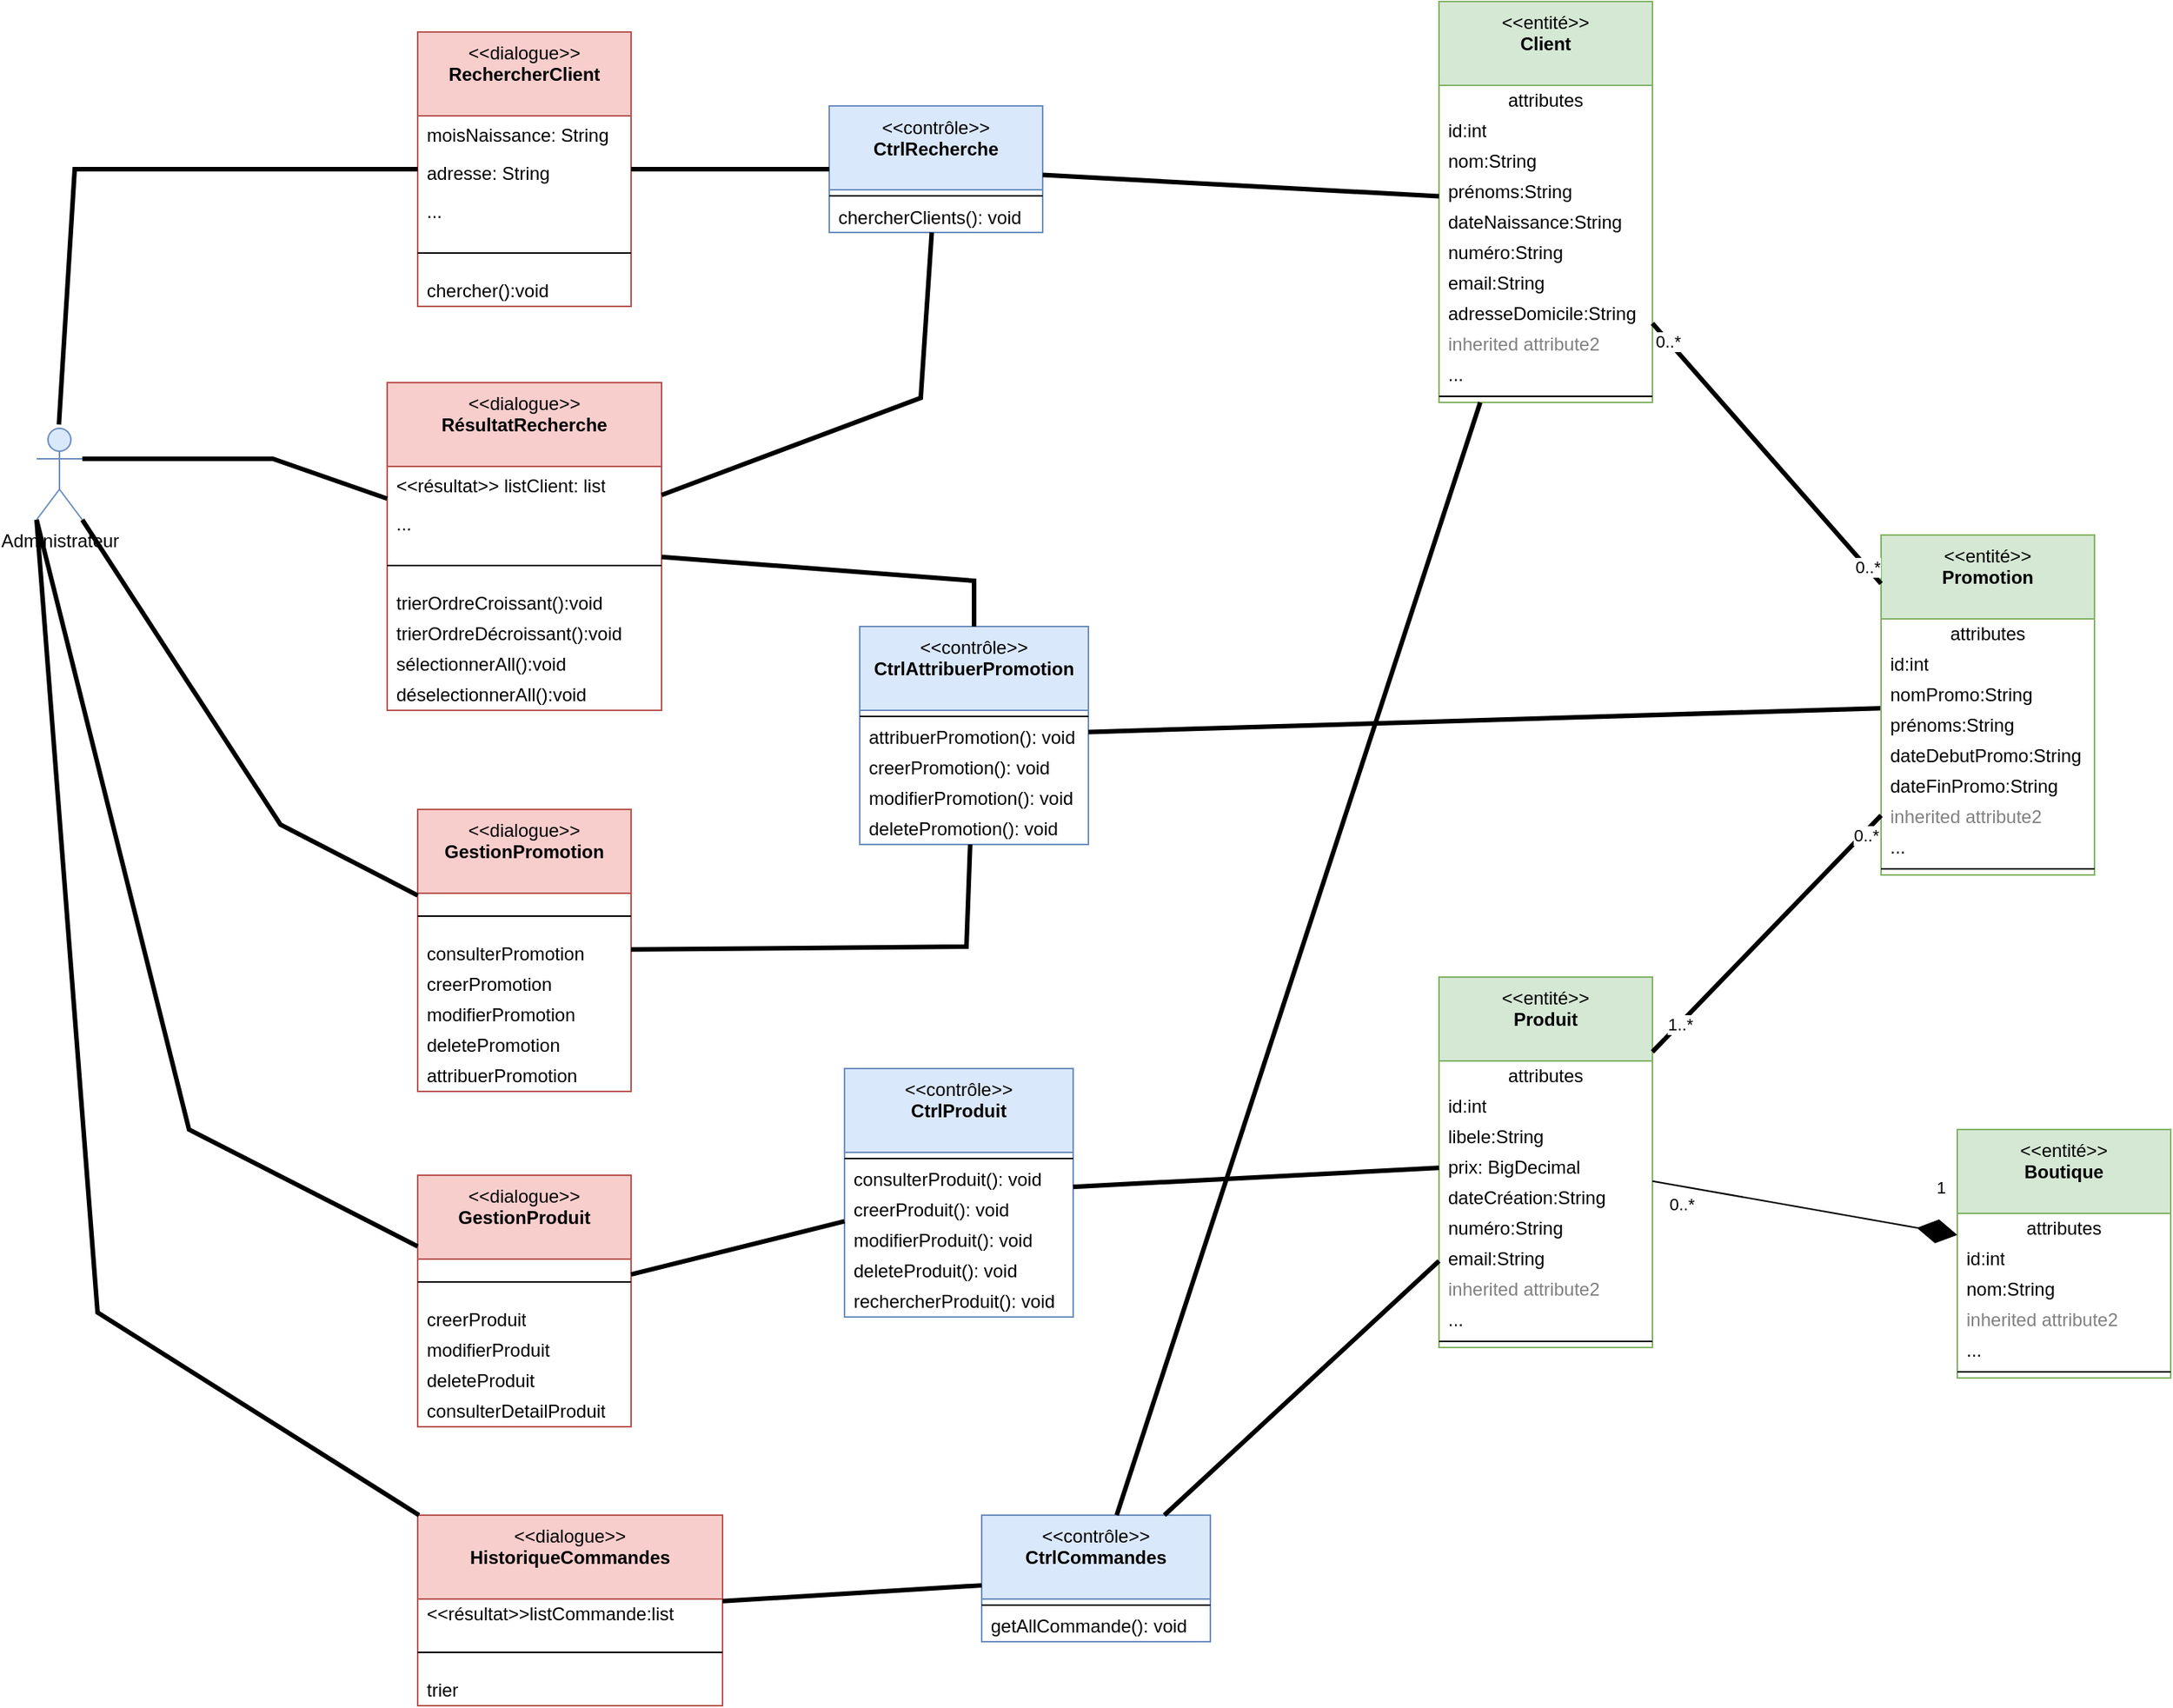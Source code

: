 <mxfile version="21.6.6" type="github">
  <diagram name="Page-1" id="ahY943-MPQnTFEPD0U1o">
    <mxGraphModel dx="1837" dy="1291" grid="1" gridSize="10" guides="1" tooltips="1" connect="1" arrows="1" fold="1" page="1" pageScale="1" pageWidth="827" pageHeight="1169" math="0" shadow="0">
      <root>
        <mxCell id="0" />
        <mxCell id="1" parent="0" />
        <mxCell id="AcG3rtJJ_x_8f-vEFw6x-4" value="Administrateur" style="shape=umlActor;verticalLabelPosition=bottom;verticalAlign=top;html=1;fillColor=#dae8fc;strokeColor=#6c8ebf;" parent="1" vertex="1">
          <mxGeometry x="30" y="360" width="30" height="60" as="geometry" />
        </mxCell>
        <mxCell id="AcG3rtJJ_x_8f-vEFw6x-19" value="&amp;lt;&amp;lt;dialogue&amp;gt;&amp;gt;&lt;br&gt;&lt;b&gt;RechercherClient&lt;/b&gt;" style="swimlane;fontStyle=0;align=center;verticalAlign=top;childLayout=stackLayout;horizontal=1;startSize=55;horizontalStack=0;resizeParent=1;resizeParentMax=0;resizeLast=0;collapsible=0;marginBottom=0;html=1;whiteSpace=wrap;fillColor=#f8cecc;strokeColor=#b85450;" parent="1" vertex="1">
          <mxGeometry x="280" y="100" width="140" height="180" as="geometry" />
        </mxCell>
        <mxCell id="AcG3rtJJ_x_8f-vEFw6x-21" value="moisNaissance: String" style="text;html=1;strokeColor=none;fillColor=none;align=left;verticalAlign=middle;spacingLeft=4;spacingRight=4;overflow=hidden;rotatable=0;points=[[0,0.5],[1,0.5]];portConstraint=eastwest;whiteSpace=wrap;" parent="AcG3rtJJ_x_8f-vEFw6x-19" vertex="1">
          <mxGeometry y="55" width="140" height="25" as="geometry" />
        </mxCell>
        <mxCell id="AcG3rtJJ_x_8f-vEFw6x-30" value="adresse: String" style="text;html=1;strokeColor=none;fillColor=none;align=left;verticalAlign=middle;spacingLeft=4;spacingRight=4;overflow=hidden;rotatable=0;points=[[0,0.5],[1,0.5]];portConstraint=eastwest;whiteSpace=wrap;" parent="AcG3rtJJ_x_8f-vEFw6x-19" vertex="1">
          <mxGeometry y="80" width="140" height="25" as="geometry" />
        </mxCell>
        <mxCell id="AcG3rtJJ_x_8f-vEFw6x-31" value="..." style="text;html=1;strokeColor=none;fillColor=none;align=left;verticalAlign=middle;spacingLeft=4;spacingRight=4;overflow=hidden;rotatable=0;points=[[0,0.5],[1,0.5]];portConstraint=eastwest;whiteSpace=wrap;" parent="AcG3rtJJ_x_8f-vEFw6x-19" vertex="1">
          <mxGeometry y="105" width="140" height="25" as="geometry" />
        </mxCell>
        <mxCell id="AcG3rtJJ_x_8f-vEFw6x-24" value="" style="line;strokeWidth=1;fillColor=none;align=left;verticalAlign=middle;spacingTop=-1;spacingLeft=3;spacingRight=3;rotatable=0;labelPosition=right;points=[];portConstraint=eastwest;" parent="AcG3rtJJ_x_8f-vEFw6x-19" vertex="1">
          <mxGeometry y="130" width="140" height="30" as="geometry" />
        </mxCell>
        <mxCell id="AcG3rtJJ_x_8f-vEFw6x-26" value="chercher():void" style="text;html=1;strokeColor=none;fillColor=none;align=left;verticalAlign=middle;spacingLeft=4;spacingRight=4;overflow=hidden;rotatable=0;points=[[0,0.5],[1,0.5]];portConstraint=eastwest;whiteSpace=wrap;" parent="AcG3rtJJ_x_8f-vEFw6x-19" vertex="1">
          <mxGeometry y="160" width="140" height="20" as="geometry" />
        </mxCell>
        <mxCell id="AcG3rtJJ_x_8f-vEFw6x-33" value="&amp;lt;&amp;lt;dialogue&amp;gt;&amp;gt;&lt;br&gt;&lt;b&gt;RésultatRecherche&lt;/b&gt;" style="swimlane;fontStyle=0;align=center;verticalAlign=top;childLayout=stackLayout;horizontal=1;startSize=55;horizontalStack=0;resizeParent=1;resizeParentMax=0;resizeLast=0;collapsible=0;marginBottom=0;html=1;whiteSpace=wrap;fillColor=#f8cecc;strokeColor=#b85450;" parent="1" vertex="1">
          <mxGeometry x="260" y="330" width="180" height="215" as="geometry" />
        </mxCell>
        <mxCell id="AcG3rtJJ_x_8f-vEFw6x-34" value="&amp;lt;&amp;lt;résultat&amp;gt;&amp;gt; listClient: list" style="text;html=1;strokeColor=none;fillColor=none;align=left;verticalAlign=middle;spacingLeft=4;spacingRight=4;overflow=hidden;rotatable=0;points=[[0,0.5],[1,0.5]];portConstraint=eastwest;whiteSpace=wrap;" parent="AcG3rtJJ_x_8f-vEFw6x-33" vertex="1">
          <mxGeometry y="55" width="180" height="25" as="geometry" />
        </mxCell>
        <mxCell id="AcG3rtJJ_x_8f-vEFw6x-36" value="..." style="text;html=1;strokeColor=none;fillColor=none;align=left;verticalAlign=middle;spacingLeft=4;spacingRight=4;overflow=hidden;rotatable=0;points=[[0,0.5],[1,0.5]];portConstraint=eastwest;whiteSpace=wrap;" parent="AcG3rtJJ_x_8f-vEFw6x-33" vertex="1">
          <mxGeometry y="80" width="180" height="25" as="geometry" />
        </mxCell>
        <mxCell id="AcG3rtJJ_x_8f-vEFw6x-37" value="" style="line;strokeWidth=1;fillColor=none;align=left;verticalAlign=middle;spacingTop=-1;spacingLeft=3;spacingRight=3;rotatable=0;labelPosition=right;points=[];portConstraint=eastwest;" parent="AcG3rtJJ_x_8f-vEFw6x-33" vertex="1">
          <mxGeometry y="105" width="180" height="30" as="geometry" />
        </mxCell>
        <mxCell id="AcG3rtJJ_x_8f-vEFw6x-38" value="trierOrdreCroissant():void" style="text;html=1;strokeColor=none;fillColor=none;align=left;verticalAlign=middle;spacingLeft=4;spacingRight=4;overflow=hidden;rotatable=0;points=[[0,0.5],[1,0.5]];portConstraint=eastwest;whiteSpace=wrap;" parent="AcG3rtJJ_x_8f-vEFw6x-33" vertex="1">
          <mxGeometry y="135" width="180" height="20" as="geometry" />
        </mxCell>
        <mxCell id="AcG3rtJJ_x_8f-vEFw6x-40" value="trierOrdreDécroissant():void" style="text;html=1;strokeColor=none;fillColor=none;align=left;verticalAlign=middle;spacingLeft=4;spacingRight=4;overflow=hidden;rotatable=0;points=[[0,0.5],[1,0.5]];portConstraint=eastwest;whiteSpace=wrap;" parent="AcG3rtJJ_x_8f-vEFw6x-33" vertex="1">
          <mxGeometry y="155" width="180" height="20" as="geometry" />
        </mxCell>
        <mxCell id="AcG3rtJJ_x_8f-vEFw6x-41" value="sélectionnerAll():void" style="text;html=1;strokeColor=none;fillColor=none;align=left;verticalAlign=middle;spacingLeft=4;spacingRight=4;overflow=hidden;rotatable=0;points=[[0,0.5],[1,0.5]];portConstraint=eastwest;whiteSpace=wrap;" parent="AcG3rtJJ_x_8f-vEFw6x-33" vertex="1">
          <mxGeometry y="175" width="180" height="20" as="geometry" />
        </mxCell>
        <mxCell id="AcG3rtJJ_x_8f-vEFw6x-42" value="déselectionnerAll():void" style="text;html=1;strokeColor=none;fillColor=none;align=left;verticalAlign=middle;spacingLeft=4;spacingRight=4;overflow=hidden;rotatable=0;points=[[0,0.5],[1,0.5]];portConstraint=eastwest;whiteSpace=wrap;" parent="AcG3rtJJ_x_8f-vEFw6x-33" vertex="1">
          <mxGeometry y="195" width="180" height="20" as="geometry" />
        </mxCell>
        <mxCell id="AcG3rtJJ_x_8f-vEFw6x-43" value="&amp;lt;&amp;lt;contrôle&amp;gt;&amp;gt;&lt;br&gt;&lt;b&gt;CtrlRecherche&lt;/b&gt;" style="swimlane;fontStyle=0;align=center;verticalAlign=top;childLayout=stackLayout;horizontal=1;startSize=55;horizontalStack=0;resizeParent=1;resizeParentMax=0;resizeLast=0;collapsible=0;marginBottom=0;html=1;whiteSpace=wrap;fillColor=#dae8fc;strokeColor=#6c8ebf;" parent="1" vertex="1">
          <mxGeometry x="550" y="148.5" width="140" height="83" as="geometry" />
        </mxCell>
        <mxCell id="AcG3rtJJ_x_8f-vEFw6x-48" value="" style="line;strokeWidth=1;fillColor=none;align=left;verticalAlign=middle;spacingTop=-1;spacingLeft=3;spacingRight=3;rotatable=0;labelPosition=right;points=[];portConstraint=eastwest;" parent="AcG3rtJJ_x_8f-vEFw6x-43" vertex="1">
          <mxGeometry y="55" width="140" height="8" as="geometry" />
        </mxCell>
        <mxCell id="AcG3rtJJ_x_8f-vEFw6x-50" value="chercherClients(): void" style="text;html=1;strokeColor=none;fillColor=none;align=left;verticalAlign=middle;spacingLeft=4;spacingRight=4;overflow=hidden;rotatable=0;points=[[0,0.5],[1,0.5]];portConstraint=eastwest;whiteSpace=wrap;" parent="AcG3rtJJ_x_8f-vEFw6x-43" vertex="1">
          <mxGeometry y="63" width="140" height="20" as="geometry" />
        </mxCell>
        <mxCell id="AcG3rtJJ_x_8f-vEFw6x-53" value="" style="endArrow=none;startArrow=none;endFill=0;startFill=0;endSize=8;html=1;verticalAlign=bottom;labelBackgroundColor=none;strokeWidth=3;rounded=0;exitX=1;exitY=0.333;exitDx=0;exitDy=0;exitPerimeter=0;" parent="1" source="AcG3rtJJ_x_8f-vEFw6x-4" target="AcG3rtJJ_x_8f-vEFw6x-33" edge="1">
          <mxGeometry width="160" relative="1" as="geometry">
            <mxPoint x="70" y="390" as="sourcePoint" />
            <mxPoint x="275" y="398.75" as="targetPoint" />
            <Array as="points">
              <mxPoint x="185" y="380" />
            </Array>
          </mxGeometry>
        </mxCell>
        <mxCell id="AcG3rtJJ_x_8f-vEFw6x-54" value="" style="endArrow=none;startArrow=none;endFill=0;startFill=0;endSize=8;html=1;verticalAlign=bottom;labelBackgroundColor=none;strokeWidth=3;rounded=0;exitX=0.488;exitY=-0.042;exitDx=0;exitDy=0;exitPerimeter=0;" parent="1" source="AcG3rtJJ_x_8f-vEFw6x-4" target="AcG3rtJJ_x_8f-vEFw6x-19" edge="1">
          <mxGeometry width="160" relative="1" as="geometry">
            <mxPoint x="100" y="340" as="sourcePoint" />
            <mxPoint x="260" y="340" as="targetPoint" />
            <Array as="points">
              <mxPoint x="55" y="190" />
            </Array>
          </mxGeometry>
        </mxCell>
        <mxCell id="AcG3rtJJ_x_8f-vEFw6x-55" value="" style="endArrow=none;startArrow=none;endFill=0;startFill=0;endSize=8;html=1;verticalAlign=bottom;labelBackgroundColor=none;strokeWidth=3;rounded=0;" parent="1" source="AcG3rtJJ_x_8f-vEFw6x-19" target="AcG3rtJJ_x_8f-vEFw6x-43" edge="1">
          <mxGeometry width="160" relative="1" as="geometry">
            <mxPoint x="450" y="330" as="sourcePoint" />
            <mxPoint x="610" y="330" as="targetPoint" />
          </mxGeometry>
        </mxCell>
        <mxCell id="AcG3rtJJ_x_8f-vEFw6x-57" value="&amp;lt;&amp;lt;entité&amp;gt;&amp;gt;&lt;br&gt;&lt;b&gt;Client&lt;/b&gt;" style="swimlane;fontStyle=0;align=center;verticalAlign=top;childLayout=stackLayout;horizontal=1;startSize=55;horizontalStack=0;resizeParent=1;resizeParentMax=0;resizeLast=0;collapsible=0;marginBottom=0;html=1;whiteSpace=wrap;fillColor=#d5e8d4;strokeColor=#82b366;" parent="1" vertex="1">
          <mxGeometry x="950" y="80" width="140" height="263" as="geometry" />
        </mxCell>
        <mxCell id="AcG3rtJJ_x_8f-vEFw6x-58" value="attributes" style="text;html=1;strokeColor=none;fillColor=none;align=center;verticalAlign=middle;spacingLeft=4;spacingRight=4;overflow=hidden;rotatable=0;points=[[0,0.5],[1,0.5]];portConstraint=eastwest;whiteSpace=wrap;" parent="AcG3rtJJ_x_8f-vEFw6x-57" vertex="1">
          <mxGeometry y="55" width="140" height="20" as="geometry" />
        </mxCell>
        <mxCell id="AcG3rtJJ_x_8f-vEFw6x-59" value="id:int" style="text;html=1;strokeColor=none;fillColor=none;align=left;verticalAlign=middle;spacingLeft=4;spacingRight=4;overflow=hidden;rotatable=0;points=[[0,0.5],[1,0.5]];portConstraint=eastwest;whiteSpace=wrap;" parent="AcG3rtJJ_x_8f-vEFw6x-57" vertex="1">
          <mxGeometry y="75" width="140" height="20" as="geometry" />
        </mxCell>
        <mxCell id="AcG3rtJJ_x_8f-vEFw6x-67" value="nom:String" style="text;html=1;strokeColor=none;fillColor=none;align=left;verticalAlign=middle;spacingLeft=4;spacingRight=4;overflow=hidden;rotatable=0;points=[[0,0.5],[1,0.5]];portConstraint=eastwest;whiteSpace=wrap;" parent="AcG3rtJJ_x_8f-vEFw6x-57" vertex="1">
          <mxGeometry y="95" width="140" height="20" as="geometry" />
        </mxCell>
        <mxCell id="AcG3rtJJ_x_8f-vEFw6x-65" value="prénoms:String" style="text;html=1;strokeColor=none;fillColor=none;align=left;verticalAlign=middle;spacingLeft=4;spacingRight=4;overflow=hidden;rotatable=0;points=[[0,0.5],[1,0.5]];portConstraint=eastwest;whiteSpace=wrap;" parent="AcG3rtJJ_x_8f-vEFw6x-57" vertex="1">
          <mxGeometry y="115" width="140" height="20" as="geometry" />
        </mxCell>
        <mxCell id="AcG3rtJJ_x_8f-vEFw6x-66" value="dateNaissance:String" style="text;html=1;strokeColor=none;fillColor=none;align=left;verticalAlign=middle;spacingLeft=4;spacingRight=4;overflow=hidden;rotatable=0;points=[[0,0.5],[1,0.5]];portConstraint=eastwest;whiteSpace=wrap;" parent="AcG3rtJJ_x_8f-vEFw6x-57" vertex="1">
          <mxGeometry y="135" width="140" height="20" as="geometry" />
        </mxCell>
        <mxCell id="AcG3rtJJ_x_8f-vEFw6x-68" value="numéro:String" style="text;html=1;strokeColor=none;fillColor=none;align=left;verticalAlign=middle;spacingLeft=4;spacingRight=4;overflow=hidden;rotatable=0;points=[[0,0.5],[1,0.5]];portConstraint=eastwest;whiteSpace=wrap;" parent="AcG3rtJJ_x_8f-vEFw6x-57" vertex="1">
          <mxGeometry y="155" width="140" height="20" as="geometry" />
        </mxCell>
        <mxCell id="AcG3rtJJ_x_8f-vEFw6x-69" value="email:String" style="text;html=1;strokeColor=none;fillColor=none;align=left;verticalAlign=middle;spacingLeft=4;spacingRight=4;overflow=hidden;rotatable=0;points=[[0,0.5],[1,0.5]];portConstraint=eastwest;whiteSpace=wrap;" parent="AcG3rtJJ_x_8f-vEFw6x-57" vertex="1">
          <mxGeometry y="175" width="140" height="20" as="geometry" />
        </mxCell>
        <mxCell id="AcG3rtJJ_x_8f-vEFw6x-151" value="adresseDomicile:String" style="text;html=1;strokeColor=none;fillColor=none;align=left;verticalAlign=middle;spacingLeft=4;spacingRight=4;overflow=hidden;rotatable=0;points=[[0,0.5],[1,0.5]];portConstraint=eastwest;whiteSpace=wrap;" parent="AcG3rtJJ_x_8f-vEFw6x-57" vertex="1">
          <mxGeometry y="195" width="140" height="20" as="geometry" />
        </mxCell>
        <mxCell id="AcG3rtJJ_x_8f-vEFw6x-60" value="inherited attribute2" style="text;html=1;strokeColor=none;fillColor=none;align=left;verticalAlign=middle;spacingLeft=4;spacingRight=4;overflow=hidden;rotatable=0;points=[[0,0.5],[1,0.5]];portConstraint=eastwest;fontColor=#808080;whiteSpace=wrap;" parent="AcG3rtJJ_x_8f-vEFw6x-57" vertex="1">
          <mxGeometry y="215" width="140" height="20" as="geometry" />
        </mxCell>
        <mxCell id="AcG3rtJJ_x_8f-vEFw6x-61" value="..." style="text;html=1;strokeColor=none;fillColor=none;align=left;verticalAlign=middle;spacingLeft=4;spacingRight=4;overflow=hidden;rotatable=0;points=[[0,0.5],[1,0.5]];portConstraint=eastwest;whiteSpace=wrap;" parent="AcG3rtJJ_x_8f-vEFw6x-57" vertex="1">
          <mxGeometry y="235" width="140" height="20" as="geometry" />
        </mxCell>
        <mxCell id="AcG3rtJJ_x_8f-vEFw6x-62" value="" style="line;strokeWidth=1;fillColor=none;align=left;verticalAlign=middle;spacingTop=-1;spacingLeft=3;spacingRight=3;rotatable=0;labelPosition=right;points=[];portConstraint=eastwest;" parent="AcG3rtJJ_x_8f-vEFw6x-57" vertex="1">
          <mxGeometry y="255" width="140" height="8" as="geometry" />
        </mxCell>
        <mxCell id="AcG3rtJJ_x_8f-vEFw6x-70" value="" style="endArrow=none;startArrow=none;endFill=0;startFill=0;endSize=8;html=1;verticalAlign=bottom;labelBackgroundColor=none;strokeWidth=3;rounded=0;" parent="1" source="AcG3rtJJ_x_8f-vEFw6x-43" target="AcG3rtJJ_x_8f-vEFw6x-57" edge="1">
          <mxGeometry width="160" relative="1" as="geometry">
            <mxPoint x="540" y="290" as="sourcePoint" />
            <mxPoint x="700" y="290" as="targetPoint" />
          </mxGeometry>
        </mxCell>
        <mxCell id="AcG3rtJJ_x_8f-vEFw6x-84" value="" style="endArrow=none;startArrow=none;endFill=0;startFill=0;endSize=8;html=1;verticalAlign=bottom;labelBackgroundColor=none;strokeWidth=3;rounded=0;" parent="1" source="AcG3rtJJ_x_8f-vEFw6x-33" target="AcG3rtJJ_x_8f-vEFw6x-43" edge="1">
          <mxGeometry width="160" relative="1" as="geometry">
            <mxPoint x="540" y="290" as="sourcePoint" />
            <mxPoint x="700" y="290" as="targetPoint" />
            <Array as="points">
              <mxPoint x="610" y="340" />
            </Array>
          </mxGeometry>
        </mxCell>
        <mxCell id="AcG3rtJJ_x_8f-vEFw6x-85" value="&amp;lt;&amp;lt;contrôle&amp;gt;&amp;gt;&lt;br&gt;&lt;b&gt;CtrlAttribuerPromotion&lt;/b&gt;" style="swimlane;fontStyle=0;align=center;verticalAlign=top;childLayout=stackLayout;horizontal=1;startSize=55;horizontalStack=0;resizeParent=1;resizeParentMax=0;resizeLast=0;collapsible=0;marginBottom=0;html=1;whiteSpace=wrap;fillColor=#dae8fc;strokeColor=#6c8ebf;" parent="1" vertex="1">
          <mxGeometry x="570" y="490" width="150" height="143" as="geometry" />
        </mxCell>
        <mxCell id="AcG3rtJJ_x_8f-vEFw6x-86" value="" style="line;strokeWidth=1;fillColor=none;align=left;verticalAlign=middle;spacingTop=-1;spacingLeft=3;spacingRight=3;rotatable=0;labelPosition=right;points=[];portConstraint=eastwest;" parent="AcG3rtJJ_x_8f-vEFw6x-85" vertex="1">
          <mxGeometry y="55" width="150" height="8" as="geometry" />
        </mxCell>
        <mxCell id="AcG3rtJJ_x_8f-vEFw6x-87" value="attribuerPromotion(): void" style="text;html=1;strokeColor=none;fillColor=none;align=left;verticalAlign=middle;spacingLeft=4;spacingRight=4;overflow=hidden;rotatable=0;points=[[0,0.5],[1,0.5]];portConstraint=eastwest;whiteSpace=wrap;" parent="AcG3rtJJ_x_8f-vEFw6x-85" vertex="1">
          <mxGeometry y="63" width="150" height="20" as="geometry" />
        </mxCell>
        <mxCell id="AcG3rtJJ_x_8f-vEFw6x-97" value="creerPromotion(): void" style="text;html=1;strokeColor=none;fillColor=none;align=left;verticalAlign=middle;spacingLeft=4;spacingRight=4;overflow=hidden;rotatable=0;points=[[0,0.5],[1,0.5]];portConstraint=eastwest;whiteSpace=wrap;" parent="AcG3rtJJ_x_8f-vEFw6x-85" vertex="1">
          <mxGeometry y="83" width="150" height="20" as="geometry" />
        </mxCell>
        <mxCell id="AcG3rtJJ_x_8f-vEFw6x-98" value="modifierPromotion(): void" style="text;html=1;strokeColor=none;fillColor=none;align=left;verticalAlign=middle;spacingLeft=4;spacingRight=4;overflow=hidden;rotatable=0;points=[[0,0.5],[1,0.5]];portConstraint=eastwest;whiteSpace=wrap;" parent="AcG3rtJJ_x_8f-vEFw6x-85" vertex="1">
          <mxGeometry y="103" width="150" height="20" as="geometry" />
        </mxCell>
        <mxCell id="AcG3rtJJ_x_8f-vEFw6x-99" value="deletePromotion(): void" style="text;html=1;strokeColor=none;fillColor=none;align=left;verticalAlign=middle;spacingLeft=4;spacingRight=4;overflow=hidden;rotatable=0;points=[[0,0.5],[1,0.5]];portConstraint=eastwest;whiteSpace=wrap;" parent="AcG3rtJJ_x_8f-vEFw6x-85" vertex="1">
          <mxGeometry y="123" width="150" height="20" as="geometry" />
        </mxCell>
        <mxCell id="AcG3rtJJ_x_8f-vEFw6x-88" value="" style="endArrow=none;startArrow=none;endFill=0;startFill=0;endSize=8;html=1;verticalAlign=bottom;labelBackgroundColor=none;strokeWidth=3;rounded=0;" parent="1" source="AcG3rtJJ_x_8f-vEFw6x-33" target="AcG3rtJJ_x_8f-vEFw6x-85" edge="1">
          <mxGeometry width="160" relative="1" as="geometry">
            <mxPoint x="570" y="390" as="sourcePoint" />
            <mxPoint x="730" y="390" as="targetPoint" />
            <Array as="points">
              <mxPoint x="645" y="460" />
            </Array>
          </mxGeometry>
        </mxCell>
        <mxCell id="AcG3rtJJ_x_8f-vEFw6x-89" value="&amp;lt;&amp;lt;dialogue&amp;gt;&amp;gt;&lt;br&gt;&lt;b&gt;GestionPromotion&lt;/b&gt;" style="swimlane;fontStyle=0;align=center;verticalAlign=top;childLayout=stackLayout;horizontal=1;startSize=55;horizontalStack=0;resizeParent=1;resizeParentMax=0;resizeLast=0;collapsible=0;marginBottom=0;html=1;whiteSpace=wrap;fillColor=#f8cecc;strokeColor=#b85450;" parent="1" vertex="1">
          <mxGeometry x="280" y="610" width="140" height="185" as="geometry" />
        </mxCell>
        <mxCell id="AcG3rtJJ_x_8f-vEFw6x-93" value="" style="line;strokeWidth=1;fillColor=none;align=left;verticalAlign=middle;spacingTop=-1;spacingLeft=3;spacingRight=3;rotatable=0;labelPosition=right;points=[];portConstraint=eastwest;" parent="AcG3rtJJ_x_8f-vEFw6x-89" vertex="1">
          <mxGeometry y="55" width="140" height="30" as="geometry" />
        </mxCell>
        <mxCell id="AcG3rtJJ_x_8f-vEFw6x-168" value="consulterPromotion" style="text;html=1;strokeColor=none;fillColor=none;align=left;verticalAlign=middle;spacingLeft=4;spacingRight=4;overflow=hidden;rotatable=0;points=[[0,0.5],[1,0.5]];portConstraint=eastwest;whiteSpace=wrap;" parent="AcG3rtJJ_x_8f-vEFw6x-89" vertex="1">
          <mxGeometry y="85" width="140" height="20" as="geometry" />
        </mxCell>
        <mxCell id="AcG3rtJJ_x_8f-vEFw6x-130" value="creerPromotion" style="text;html=1;strokeColor=none;fillColor=none;align=left;verticalAlign=middle;spacingLeft=4;spacingRight=4;overflow=hidden;rotatable=0;points=[[0,0.5],[1,0.5]];portConstraint=eastwest;whiteSpace=wrap;" parent="AcG3rtJJ_x_8f-vEFw6x-89" vertex="1">
          <mxGeometry y="105" width="140" height="20" as="geometry" />
        </mxCell>
        <mxCell id="AcG3rtJJ_x_8f-vEFw6x-127" value="modifierPromotion" style="text;html=1;strokeColor=none;fillColor=none;align=left;verticalAlign=middle;spacingLeft=4;spacingRight=4;overflow=hidden;rotatable=0;points=[[0,0.5],[1,0.5]];portConstraint=eastwest;whiteSpace=wrap;" parent="AcG3rtJJ_x_8f-vEFw6x-89" vertex="1">
          <mxGeometry y="125" width="140" height="20" as="geometry" />
        </mxCell>
        <mxCell id="AcG3rtJJ_x_8f-vEFw6x-126" value="deletePromotion" style="text;html=1;strokeColor=none;fillColor=none;align=left;verticalAlign=middle;spacingLeft=4;spacingRight=4;overflow=hidden;rotatable=0;points=[[0,0.5],[1,0.5]];portConstraint=eastwest;whiteSpace=wrap;" parent="AcG3rtJJ_x_8f-vEFw6x-89" vertex="1">
          <mxGeometry y="145" width="140" height="20" as="geometry" />
        </mxCell>
        <mxCell id="AcG3rtJJ_x_8f-vEFw6x-128" value="attribuerPromotion" style="text;html=1;strokeColor=none;fillColor=none;align=left;verticalAlign=middle;spacingLeft=4;spacingRight=4;overflow=hidden;rotatable=0;points=[[0,0.5],[1,0.5]];portConstraint=eastwest;whiteSpace=wrap;" parent="AcG3rtJJ_x_8f-vEFw6x-89" vertex="1">
          <mxGeometry y="165" width="140" height="20" as="geometry" />
        </mxCell>
        <mxCell id="AcG3rtJJ_x_8f-vEFw6x-95" value="" style="endArrow=none;startArrow=none;endFill=0;startFill=0;endSize=8;html=1;verticalAlign=bottom;labelBackgroundColor=none;strokeWidth=3;rounded=0;exitX=1;exitY=1;exitDx=0;exitDy=0;exitPerimeter=0;" parent="1" source="AcG3rtJJ_x_8f-vEFw6x-4" target="AcG3rtJJ_x_8f-vEFw6x-89" edge="1">
          <mxGeometry width="160" relative="1" as="geometry">
            <mxPoint x="80" y="650" as="sourcePoint" />
            <mxPoint x="240" y="650" as="targetPoint" />
            <Array as="points">
              <mxPoint x="190" y="620" />
            </Array>
          </mxGeometry>
        </mxCell>
        <mxCell id="AcG3rtJJ_x_8f-vEFw6x-96" value="" style="endArrow=none;startArrow=none;endFill=0;startFill=0;endSize=8;html=1;verticalAlign=bottom;labelBackgroundColor=none;strokeWidth=3;rounded=0;" parent="1" source="AcG3rtJJ_x_8f-vEFw6x-89" target="AcG3rtJJ_x_8f-vEFw6x-85" edge="1">
          <mxGeometry width="160" relative="1" as="geometry">
            <mxPoint x="480" y="500" as="sourcePoint" />
            <mxPoint x="640" y="500" as="targetPoint" />
            <Array as="points">
              <mxPoint x="640" y="700" />
            </Array>
          </mxGeometry>
        </mxCell>
        <mxCell id="AcG3rtJJ_x_8f-vEFw6x-101" value="" style="endArrow=none;startArrow=none;endFill=0;startFill=0;endSize=8;html=1;verticalAlign=bottom;labelBackgroundColor=none;strokeWidth=3;rounded=0;" parent="1" source="AcG3rtJJ_x_8f-vEFw6x-85" target="AcG3rtJJ_x_8f-vEFw6x-102" edge="1">
          <mxGeometry width="160" relative="1" as="geometry">
            <mxPoint x="710" y="480" as="sourcePoint" />
            <mxPoint x="870" y="480" as="targetPoint" />
          </mxGeometry>
        </mxCell>
        <mxCell id="AcG3rtJJ_x_8f-vEFw6x-102" value="&amp;lt;&amp;lt;entité&amp;gt;&amp;gt;&lt;br&gt;&lt;b&gt;Promotion&lt;/b&gt;" style="swimlane;fontStyle=0;align=center;verticalAlign=top;childLayout=stackLayout;horizontal=1;startSize=55;horizontalStack=0;resizeParent=1;resizeParentMax=0;resizeLast=0;collapsible=0;marginBottom=0;html=1;whiteSpace=wrap;fillColor=#d5e8d4;strokeColor=#82b366;" parent="1" vertex="1">
          <mxGeometry x="1240" y="430" width="140" height="223" as="geometry" />
        </mxCell>
        <mxCell id="AcG3rtJJ_x_8f-vEFw6x-103" value="attributes" style="text;html=1;strokeColor=none;fillColor=none;align=center;verticalAlign=middle;spacingLeft=4;spacingRight=4;overflow=hidden;rotatable=0;points=[[0,0.5],[1,0.5]];portConstraint=eastwest;whiteSpace=wrap;" parent="AcG3rtJJ_x_8f-vEFw6x-102" vertex="1">
          <mxGeometry y="55" width="140" height="20" as="geometry" />
        </mxCell>
        <mxCell id="AcG3rtJJ_x_8f-vEFw6x-104" value="id:int" style="text;html=1;strokeColor=none;fillColor=none;align=left;verticalAlign=middle;spacingLeft=4;spacingRight=4;overflow=hidden;rotatable=0;points=[[0,0.5],[1,0.5]];portConstraint=eastwest;whiteSpace=wrap;" parent="AcG3rtJJ_x_8f-vEFw6x-102" vertex="1">
          <mxGeometry y="75" width="140" height="20" as="geometry" />
        </mxCell>
        <mxCell id="AcG3rtJJ_x_8f-vEFw6x-105" value="nomPromo:String" style="text;html=1;strokeColor=none;fillColor=none;align=left;verticalAlign=middle;spacingLeft=4;spacingRight=4;overflow=hidden;rotatable=0;points=[[0,0.5],[1,0.5]];portConstraint=eastwest;whiteSpace=wrap;" parent="AcG3rtJJ_x_8f-vEFw6x-102" vertex="1">
          <mxGeometry y="95" width="140" height="20" as="geometry" />
        </mxCell>
        <mxCell id="AcG3rtJJ_x_8f-vEFw6x-106" value="prénoms:String" style="text;html=1;strokeColor=none;fillColor=none;align=left;verticalAlign=middle;spacingLeft=4;spacingRight=4;overflow=hidden;rotatable=0;points=[[0,0.5],[1,0.5]];portConstraint=eastwest;whiteSpace=wrap;" parent="AcG3rtJJ_x_8f-vEFw6x-102" vertex="1">
          <mxGeometry y="115" width="140" height="20" as="geometry" />
        </mxCell>
        <mxCell id="AcG3rtJJ_x_8f-vEFw6x-107" value="dateDebutPromo:String" style="text;html=1;strokeColor=none;fillColor=none;align=left;verticalAlign=middle;spacingLeft=4;spacingRight=4;overflow=hidden;rotatable=0;points=[[0,0.5],[1,0.5]];portConstraint=eastwest;whiteSpace=wrap;" parent="AcG3rtJJ_x_8f-vEFw6x-102" vertex="1">
          <mxGeometry y="135" width="140" height="20" as="geometry" />
        </mxCell>
        <mxCell id="AcG3rtJJ_x_8f-vEFw6x-108" value="dateFinPromo:String" style="text;html=1;strokeColor=none;fillColor=none;align=left;verticalAlign=middle;spacingLeft=4;spacingRight=4;overflow=hidden;rotatable=0;points=[[0,0.5],[1,0.5]];portConstraint=eastwest;whiteSpace=wrap;" parent="AcG3rtJJ_x_8f-vEFw6x-102" vertex="1">
          <mxGeometry y="155" width="140" height="20" as="geometry" />
        </mxCell>
        <mxCell id="AcG3rtJJ_x_8f-vEFw6x-110" value="inherited attribute2" style="text;html=1;strokeColor=none;fillColor=none;align=left;verticalAlign=middle;spacingLeft=4;spacingRight=4;overflow=hidden;rotatable=0;points=[[0,0.5],[1,0.5]];portConstraint=eastwest;fontColor=#808080;whiteSpace=wrap;" parent="AcG3rtJJ_x_8f-vEFw6x-102" vertex="1">
          <mxGeometry y="175" width="140" height="20" as="geometry" />
        </mxCell>
        <mxCell id="AcG3rtJJ_x_8f-vEFw6x-111" value="..." style="text;html=1;strokeColor=none;fillColor=none;align=left;verticalAlign=middle;spacingLeft=4;spacingRight=4;overflow=hidden;rotatable=0;points=[[0,0.5],[1,0.5]];portConstraint=eastwest;whiteSpace=wrap;" parent="AcG3rtJJ_x_8f-vEFw6x-102" vertex="1">
          <mxGeometry y="195" width="140" height="20" as="geometry" />
        </mxCell>
        <mxCell id="AcG3rtJJ_x_8f-vEFw6x-112" value="" style="line;strokeWidth=1;fillColor=none;align=left;verticalAlign=middle;spacingTop=-1;spacingLeft=3;spacingRight=3;rotatable=0;labelPosition=right;points=[];portConstraint=eastwest;" parent="AcG3rtJJ_x_8f-vEFw6x-102" vertex="1">
          <mxGeometry y="215" width="140" height="8" as="geometry" />
        </mxCell>
        <mxCell id="AcG3rtJJ_x_8f-vEFw6x-113" value="" style="endArrow=none;startArrow=none;endFill=0;startFill=0;endSize=8;html=1;verticalAlign=bottom;labelBackgroundColor=none;strokeWidth=3;rounded=0;" parent="1" source="AcG3rtJJ_x_8f-vEFw6x-57" target="AcG3rtJJ_x_8f-vEFw6x-102" edge="1">
          <mxGeometry width="160" relative="1" as="geometry">
            <mxPoint x="870" y="410" as="sourcePoint" />
            <mxPoint x="1030" y="410" as="targetPoint" />
          </mxGeometry>
        </mxCell>
        <mxCell id="AcG3rtJJ_x_8f-vEFw6x-156" value="0..*" style="edgeLabel;html=1;align=center;verticalAlign=middle;resizable=0;points=[];" parent="AcG3rtJJ_x_8f-vEFw6x-113" vertex="1" connectable="0">
          <mxGeometry x="-0.87" relative="1" as="geometry">
            <mxPoint as="offset" />
          </mxGeometry>
        </mxCell>
        <mxCell id="AcG3rtJJ_x_8f-vEFw6x-157" value="0..*" style="edgeLabel;html=1;align=center;verticalAlign=middle;resizable=0;points=[];" parent="AcG3rtJJ_x_8f-vEFw6x-113" vertex="1" connectable="0">
          <mxGeometry x="0.869" relative="1" as="geometry">
            <mxPoint as="offset" />
          </mxGeometry>
        </mxCell>
        <mxCell id="AcG3rtJJ_x_8f-vEFw6x-114" value="&amp;lt;&amp;lt;entité&amp;gt;&amp;gt;&lt;br&gt;&lt;b&gt;Produit&lt;/b&gt;" style="swimlane;fontStyle=0;align=center;verticalAlign=top;childLayout=stackLayout;horizontal=1;startSize=55;horizontalStack=0;resizeParent=1;resizeParentMax=0;resizeLast=0;collapsible=0;marginBottom=0;html=1;whiteSpace=wrap;fillColor=#d5e8d4;strokeColor=#82b366;" parent="1" vertex="1">
          <mxGeometry x="950" y="720" width="140" height="243" as="geometry" />
        </mxCell>
        <mxCell id="AcG3rtJJ_x_8f-vEFw6x-115" value="attributes" style="text;html=1;strokeColor=none;fillColor=none;align=center;verticalAlign=middle;spacingLeft=4;spacingRight=4;overflow=hidden;rotatable=0;points=[[0,0.5],[1,0.5]];portConstraint=eastwest;whiteSpace=wrap;" parent="AcG3rtJJ_x_8f-vEFw6x-114" vertex="1">
          <mxGeometry y="55" width="140" height="20" as="geometry" />
        </mxCell>
        <mxCell id="AcG3rtJJ_x_8f-vEFw6x-116" value="id:int" style="text;html=1;strokeColor=none;fillColor=none;align=left;verticalAlign=middle;spacingLeft=4;spacingRight=4;overflow=hidden;rotatable=0;points=[[0,0.5],[1,0.5]];portConstraint=eastwest;whiteSpace=wrap;" parent="AcG3rtJJ_x_8f-vEFw6x-114" vertex="1">
          <mxGeometry y="75" width="140" height="20" as="geometry" />
        </mxCell>
        <mxCell id="AcG3rtJJ_x_8f-vEFw6x-117" value="libele:String" style="text;html=1;strokeColor=none;fillColor=none;align=left;verticalAlign=middle;spacingLeft=4;spacingRight=4;overflow=hidden;rotatable=0;points=[[0,0.5],[1,0.5]];portConstraint=eastwest;whiteSpace=wrap;" parent="AcG3rtJJ_x_8f-vEFw6x-114" vertex="1">
          <mxGeometry y="95" width="140" height="20" as="geometry" />
        </mxCell>
        <mxCell id="AcG3rtJJ_x_8f-vEFw6x-118" value="prix: BigDecimal" style="text;html=1;strokeColor=none;fillColor=none;align=left;verticalAlign=middle;spacingLeft=4;spacingRight=4;overflow=hidden;rotatable=0;points=[[0,0.5],[1,0.5]];portConstraint=eastwest;whiteSpace=wrap;" parent="AcG3rtJJ_x_8f-vEFw6x-114" vertex="1">
          <mxGeometry y="115" width="140" height="20" as="geometry" />
        </mxCell>
        <mxCell id="AcG3rtJJ_x_8f-vEFw6x-119" value="dateCréation:String" style="text;html=1;strokeColor=none;fillColor=none;align=left;verticalAlign=middle;spacingLeft=4;spacingRight=4;overflow=hidden;rotatable=0;points=[[0,0.5],[1,0.5]];portConstraint=eastwest;whiteSpace=wrap;" parent="AcG3rtJJ_x_8f-vEFw6x-114" vertex="1">
          <mxGeometry y="135" width="140" height="20" as="geometry" />
        </mxCell>
        <mxCell id="AcG3rtJJ_x_8f-vEFw6x-120" value="numéro:String" style="text;html=1;strokeColor=none;fillColor=none;align=left;verticalAlign=middle;spacingLeft=4;spacingRight=4;overflow=hidden;rotatable=0;points=[[0,0.5],[1,0.5]];portConstraint=eastwest;whiteSpace=wrap;" parent="AcG3rtJJ_x_8f-vEFw6x-114" vertex="1">
          <mxGeometry y="155" width="140" height="20" as="geometry" />
        </mxCell>
        <mxCell id="AcG3rtJJ_x_8f-vEFw6x-121" value="email:String" style="text;html=1;strokeColor=none;fillColor=none;align=left;verticalAlign=middle;spacingLeft=4;spacingRight=4;overflow=hidden;rotatable=0;points=[[0,0.5],[1,0.5]];portConstraint=eastwest;whiteSpace=wrap;" parent="AcG3rtJJ_x_8f-vEFw6x-114" vertex="1">
          <mxGeometry y="175" width="140" height="20" as="geometry" />
        </mxCell>
        <mxCell id="AcG3rtJJ_x_8f-vEFw6x-122" value="inherited attribute2" style="text;html=1;strokeColor=none;fillColor=none;align=left;verticalAlign=middle;spacingLeft=4;spacingRight=4;overflow=hidden;rotatable=0;points=[[0,0.5],[1,0.5]];portConstraint=eastwest;fontColor=#808080;whiteSpace=wrap;" parent="AcG3rtJJ_x_8f-vEFw6x-114" vertex="1">
          <mxGeometry y="195" width="140" height="20" as="geometry" />
        </mxCell>
        <mxCell id="AcG3rtJJ_x_8f-vEFw6x-123" value="..." style="text;html=1;strokeColor=none;fillColor=none;align=left;verticalAlign=middle;spacingLeft=4;spacingRight=4;overflow=hidden;rotatable=0;points=[[0,0.5],[1,0.5]];portConstraint=eastwest;whiteSpace=wrap;" parent="AcG3rtJJ_x_8f-vEFw6x-114" vertex="1">
          <mxGeometry y="215" width="140" height="20" as="geometry" />
        </mxCell>
        <mxCell id="AcG3rtJJ_x_8f-vEFw6x-124" value="" style="line;strokeWidth=1;fillColor=none;align=left;verticalAlign=middle;spacingTop=-1;spacingLeft=3;spacingRight=3;rotatable=0;labelPosition=right;points=[];portConstraint=eastwest;" parent="AcG3rtJJ_x_8f-vEFw6x-114" vertex="1">
          <mxGeometry y="235" width="140" height="8" as="geometry" />
        </mxCell>
        <mxCell id="AcG3rtJJ_x_8f-vEFw6x-125" value="" style="endArrow=none;startArrow=none;endFill=0;startFill=0;endSize=8;html=1;verticalAlign=bottom;labelBackgroundColor=none;strokeWidth=3;rounded=0;" parent="1" source="AcG3rtJJ_x_8f-vEFw6x-102" target="AcG3rtJJ_x_8f-vEFw6x-114" edge="1">
          <mxGeometry width="160" relative="1" as="geometry">
            <mxPoint x="897" y="723" as="sourcePoint" />
            <mxPoint x="1127" y="550" as="targetPoint" />
          </mxGeometry>
        </mxCell>
        <mxCell id="AcG3rtJJ_x_8f-vEFw6x-158" value="1..*" style="edgeLabel;html=1;align=center;verticalAlign=middle;resizable=0;points=[];" parent="AcG3rtJJ_x_8f-vEFw6x-125" vertex="1" connectable="0">
          <mxGeometry x="0.772" relative="1" as="geometry">
            <mxPoint as="offset" />
          </mxGeometry>
        </mxCell>
        <mxCell id="AcG3rtJJ_x_8f-vEFw6x-159" value="0..*" style="edgeLabel;html=1;align=center;verticalAlign=middle;resizable=0;points=[];" parent="AcG3rtJJ_x_8f-vEFw6x-125" vertex="1" connectable="0">
          <mxGeometry x="-0.847" y="2" relative="1" as="geometry">
            <mxPoint as="offset" />
          </mxGeometry>
        </mxCell>
        <mxCell id="AcG3rtJJ_x_8f-vEFw6x-131" value="&amp;lt;&amp;lt;dialogue&amp;gt;&amp;gt;&lt;br&gt;&lt;b&gt;GestionProduit&lt;br&gt;&lt;/b&gt;" style="swimlane;fontStyle=0;align=center;verticalAlign=top;childLayout=stackLayout;horizontal=1;startSize=55;horizontalStack=0;resizeParent=1;resizeParentMax=0;resizeLast=0;collapsible=0;marginBottom=0;html=1;whiteSpace=wrap;fillColor=#f8cecc;strokeColor=#b85450;" parent="1" vertex="1">
          <mxGeometry x="280" y="850" width="140" height="165" as="geometry" />
        </mxCell>
        <mxCell id="AcG3rtJJ_x_8f-vEFw6x-132" value="" style="line;strokeWidth=1;fillColor=none;align=left;verticalAlign=middle;spacingTop=-1;spacingLeft=3;spacingRight=3;rotatable=0;labelPosition=right;points=[];portConstraint=eastwest;" parent="AcG3rtJJ_x_8f-vEFw6x-131" vertex="1">
          <mxGeometry y="55" width="140" height="30" as="geometry" />
        </mxCell>
        <mxCell id="AcG3rtJJ_x_8f-vEFw6x-133" value="creerProduit" style="text;html=1;strokeColor=none;fillColor=none;align=left;verticalAlign=middle;spacingLeft=4;spacingRight=4;overflow=hidden;rotatable=0;points=[[0,0.5],[1,0.5]];portConstraint=eastwest;whiteSpace=wrap;" parent="AcG3rtJJ_x_8f-vEFw6x-131" vertex="1">
          <mxGeometry y="85" width="140" height="20" as="geometry" />
        </mxCell>
        <mxCell id="AcG3rtJJ_x_8f-vEFw6x-134" value="modifierProduit" style="text;html=1;strokeColor=none;fillColor=none;align=left;verticalAlign=middle;spacingLeft=4;spacingRight=4;overflow=hidden;rotatable=0;points=[[0,0.5],[1,0.5]];portConstraint=eastwest;whiteSpace=wrap;" parent="AcG3rtJJ_x_8f-vEFw6x-131" vertex="1">
          <mxGeometry y="105" width="140" height="20" as="geometry" />
        </mxCell>
        <mxCell id="AcG3rtJJ_x_8f-vEFw6x-135" value="deleteProduit" style="text;html=1;strokeColor=none;fillColor=none;align=left;verticalAlign=middle;spacingLeft=4;spacingRight=4;overflow=hidden;rotatable=0;points=[[0,0.5],[1,0.5]];portConstraint=eastwest;whiteSpace=wrap;" parent="AcG3rtJJ_x_8f-vEFw6x-131" vertex="1">
          <mxGeometry y="125" width="140" height="20" as="geometry" />
        </mxCell>
        <mxCell id="AcG3rtJJ_x_8f-vEFw6x-136" value="consulterDetailProduit" style="text;html=1;strokeColor=none;fillColor=none;align=left;verticalAlign=middle;spacingLeft=4;spacingRight=4;overflow=hidden;rotatable=0;points=[[0,0.5],[1,0.5]];portConstraint=eastwest;whiteSpace=wrap;" parent="AcG3rtJJ_x_8f-vEFw6x-131" vertex="1">
          <mxGeometry y="145" width="140" height="20" as="geometry" />
        </mxCell>
        <mxCell id="AcG3rtJJ_x_8f-vEFw6x-137" value="" style="endArrow=none;startArrow=none;endFill=0;startFill=0;endSize=8;html=1;verticalAlign=bottom;labelBackgroundColor=none;strokeWidth=3;rounded=0;exitX=0;exitY=1;exitDx=0;exitDy=0;exitPerimeter=0;" parent="1" source="AcG3rtJJ_x_8f-vEFw6x-4" target="AcG3rtJJ_x_8f-vEFw6x-131" edge="1">
          <mxGeometry width="160" relative="1" as="geometry">
            <mxPoint x="-60" y="620" as="sourcePoint" />
            <mxPoint x="100" y="620" as="targetPoint" />
            <Array as="points">
              <mxPoint x="130" y="820" />
            </Array>
          </mxGeometry>
        </mxCell>
        <mxCell id="AcG3rtJJ_x_8f-vEFw6x-138" value="&amp;lt;&amp;lt;entité&amp;gt;&amp;gt;&lt;br&gt;&lt;b&gt;Boutique&lt;/b&gt;" style="swimlane;fontStyle=0;align=center;verticalAlign=top;childLayout=stackLayout;horizontal=1;startSize=55;horizontalStack=0;resizeParent=1;resizeParentMax=0;resizeLast=0;collapsible=0;marginBottom=0;html=1;whiteSpace=wrap;fillColor=#d5e8d4;strokeColor=#82b366;" parent="1" vertex="1">
          <mxGeometry x="1290" y="820" width="140" height="163" as="geometry" />
        </mxCell>
        <mxCell id="AcG3rtJJ_x_8f-vEFw6x-139" value="attributes" style="text;html=1;strokeColor=none;fillColor=none;align=center;verticalAlign=middle;spacingLeft=4;spacingRight=4;overflow=hidden;rotatable=0;points=[[0,0.5],[1,0.5]];portConstraint=eastwest;whiteSpace=wrap;" parent="AcG3rtJJ_x_8f-vEFw6x-138" vertex="1">
          <mxGeometry y="55" width="140" height="20" as="geometry" />
        </mxCell>
        <mxCell id="AcG3rtJJ_x_8f-vEFw6x-140" value="id:int" style="text;html=1;strokeColor=none;fillColor=none;align=left;verticalAlign=middle;spacingLeft=4;spacingRight=4;overflow=hidden;rotatable=0;points=[[0,0.5],[1,0.5]];portConstraint=eastwest;whiteSpace=wrap;" parent="AcG3rtJJ_x_8f-vEFw6x-138" vertex="1">
          <mxGeometry y="75" width="140" height="20" as="geometry" />
        </mxCell>
        <mxCell id="AcG3rtJJ_x_8f-vEFw6x-141" value="nom:String" style="text;html=1;strokeColor=none;fillColor=none;align=left;verticalAlign=middle;spacingLeft=4;spacingRight=4;overflow=hidden;rotatable=0;points=[[0,0.5],[1,0.5]];portConstraint=eastwest;whiteSpace=wrap;" parent="AcG3rtJJ_x_8f-vEFw6x-138" vertex="1">
          <mxGeometry y="95" width="140" height="20" as="geometry" />
        </mxCell>
        <mxCell id="AcG3rtJJ_x_8f-vEFw6x-146" value="inherited attribute2" style="text;html=1;strokeColor=none;fillColor=none;align=left;verticalAlign=middle;spacingLeft=4;spacingRight=4;overflow=hidden;rotatable=0;points=[[0,0.5],[1,0.5]];portConstraint=eastwest;fontColor=#808080;whiteSpace=wrap;" parent="AcG3rtJJ_x_8f-vEFw6x-138" vertex="1">
          <mxGeometry y="115" width="140" height="20" as="geometry" />
        </mxCell>
        <mxCell id="AcG3rtJJ_x_8f-vEFw6x-147" value="..." style="text;html=1;strokeColor=none;fillColor=none;align=left;verticalAlign=middle;spacingLeft=4;spacingRight=4;overflow=hidden;rotatable=0;points=[[0,0.5],[1,0.5]];portConstraint=eastwest;whiteSpace=wrap;" parent="AcG3rtJJ_x_8f-vEFw6x-138" vertex="1">
          <mxGeometry y="135" width="140" height="20" as="geometry" />
        </mxCell>
        <mxCell id="AcG3rtJJ_x_8f-vEFw6x-148" value="" style="line;strokeWidth=1;fillColor=none;align=left;verticalAlign=middle;spacingTop=-1;spacingLeft=3;spacingRight=3;rotatable=0;labelPosition=right;points=[];portConstraint=eastwest;" parent="AcG3rtJJ_x_8f-vEFw6x-138" vertex="1">
          <mxGeometry y="155" width="140" height="8" as="geometry" />
        </mxCell>
        <mxCell id="AcG3rtJJ_x_8f-vEFw6x-150" value="" style="endArrow=diamondThin;endFill=1;endSize=24;html=1;rounded=0;" parent="1" source="AcG3rtJJ_x_8f-vEFw6x-114" target="AcG3rtJJ_x_8f-vEFw6x-138" edge="1">
          <mxGeometry width="160" relative="1" as="geometry">
            <mxPoint x="1100" y="960" as="sourcePoint" />
            <mxPoint x="1260" y="960" as="targetPoint" />
          </mxGeometry>
        </mxCell>
        <mxCell id="AcG3rtJJ_x_8f-vEFw6x-160" value="0..*" style="edgeLabel;html=1;align=center;verticalAlign=middle;resizable=0;points=[];" parent="AcG3rtJJ_x_8f-vEFw6x-150" vertex="1" connectable="0">
          <mxGeometry x="-0.915" y="-1" relative="1" as="geometry">
            <mxPoint x="11" y="12" as="offset" />
          </mxGeometry>
        </mxCell>
        <mxCell id="AcG3rtJJ_x_8f-vEFw6x-161" value="1" style="edgeLabel;html=1;align=center;verticalAlign=middle;resizable=0;points=[];" parent="AcG3rtJJ_x_8f-vEFw6x-150" vertex="1" connectable="0">
          <mxGeometry x="0.778" y="2" relative="1" as="geometry">
            <mxPoint x="11" y="-26" as="offset" />
          </mxGeometry>
        </mxCell>
        <mxCell id="AcG3rtJJ_x_8f-vEFw6x-162" value="&amp;lt;&amp;lt;contrôle&amp;gt;&amp;gt;&lt;br&gt;&lt;b&gt;CtrlProduit&lt;/b&gt;" style="swimlane;fontStyle=0;align=center;verticalAlign=top;childLayout=stackLayout;horizontal=1;startSize=55;horizontalStack=0;resizeParent=1;resizeParentMax=0;resizeLast=0;collapsible=0;marginBottom=0;html=1;whiteSpace=wrap;fillColor=#dae8fc;strokeColor=#6c8ebf;" parent="1" vertex="1">
          <mxGeometry x="560" y="780" width="150" height="163" as="geometry" />
        </mxCell>
        <mxCell id="AcG3rtJJ_x_8f-vEFw6x-163" value="" style="line;strokeWidth=1;fillColor=none;align=left;verticalAlign=middle;spacingTop=-1;spacingLeft=3;spacingRight=3;rotatable=0;labelPosition=right;points=[];portConstraint=eastwest;" parent="AcG3rtJJ_x_8f-vEFw6x-162" vertex="1">
          <mxGeometry y="55" width="150" height="8" as="geometry" />
        </mxCell>
        <mxCell id="AcG3rtJJ_x_8f-vEFw6x-164" value="consulterProduit(): void" style="text;html=1;strokeColor=none;fillColor=none;align=left;verticalAlign=middle;spacingLeft=4;spacingRight=4;overflow=hidden;rotatable=0;points=[[0,0.5],[1,0.5]];portConstraint=eastwest;whiteSpace=wrap;" parent="AcG3rtJJ_x_8f-vEFw6x-162" vertex="1">
          <mxGeometry y="63" width="150" height="20" as="geometry" />
        </mxCell>
        <mxCell id="AcG3rtJJ_x_8f-vEFw6x-165" value="creerProduit(): void" style="text;html=1;strokeColor=none;fillColor=none;align=left;verticalAlign=middle;spacingLeft=4;spacingRight=4;overflow=hidden;rotatable=0;points=[[0,0.5],[1,0.5]];portConstraint=eastwest;whiteSpace=wrap;" parent="AcG3rtJJ_x_8f-vEFw6x-162" vertex="1">
          <mxGeometry y="83" width="150" height="20" as="geometry" />
        </mxCell>
        <mxCell id="AcG3rtJJ_x_8f-vEFw6x-166" value="modifierProduit(): void" style="text;html=1;strokeColor=none;fillColor=none;align=left;verticalAlign=middle;spacingLeft=4;spacingRight=4;overflow=hidden;rotatable=0;points=[[0,0.5],[1,0.5]];portConstraint=eastwest;whiteSpace=wrap;" parent="AcG3rtJJ_x_8f-vEFw6x-162" vertex="1">
          <mxGeometry y="103" width="150" height="20" as="geometry" />
        </mxCell>
        <mxCell id="AcG3rtJJ_x_8f-vEFw6x-167" value="deleteProduit(): void" style="text;html=1;strokeColor=none;fillColor=none;align=left;verticalAlign=middle;spacingLeft=4;spacingRight=4;overflow=hidden;rotatable=0;points=[[0,0.5],[1,0.5]];portConstraint=eastwest;whiteSpace=wrap;" parent="AcG3rtJJ_x_8f-vEFw6x-162" vertex="1">
          <mxGeometry y="123" width="150" height="20" as="geometry" />
        </mxCell>
        <mxCell id="AcG3rtJJ_x_8f-vEFw6x-171" value="rechercherProduit(): void" style="text;html=1;strokeColor=none;fillColor=none;align=left;verticalAlign=middle;spacingLeft=4;spacingRight=4;overflow=hidden;rotatable=0;points=[[0,0.5],[1,0.5]];portConstraint=eastwest;whiteSpace=wrap;" parent="AcG3rtJJ_x_8f-vEFw6x-162" vertex="1">
          <mxGeometry y="143" width="150" height="20" as="geometry" />
        </mxCell>
        <mxCell id="AcG3rtJJ_x_8f-vEFw6x-169" value="" style="endArrow=none;startArrow=none;endFill=0;startFill=0;endSize=8;html=1;verticalAlign=bottom;labelBackgroundColor=none;strokeWidth=3;rounded=0;" parent="1" source="AcG3rtJJ_x_8f-vEFw6x-131" target="AcG3rtJJ_x_8f-vEFw6x-162" edge="1">
          <mxGeometry width="160" relative="1" as="geometry">
            <mxPoint x="570" y="720" as="sourcePoint" />
            <mxPoint x="730" y="720" as="targetPoint" />
          </mxGeometry>
        </mxCell>
        <mxCell id="AcG3rtJJ_x_8f-vEFw6x-170" value="" style="endArrow=none;startArrow=none;endFill=0;startFill=0;endSize=8;html=1;verticalAlign=bottom;labelBackgroundColor=none;strokeWidth=3;rounded=0;" parent="1" source="AcG3rtJJ_x_8f-vEFw6x-162" target="AcG3rtJJ_x_8f-vEFw6x-114" edge="1">
          <mxGeometry width="160" relative="1" as="geometry">
            <mxPoint x="780" y="640" as="sourcePoint" />
            <mxPoint x="940" y="640" as="targetPoint" />
          </mxGeometry>
        </mxCell>
        <mxCell id="AcG3rtJJ_x_8f-vEFw6x-172" value="&amp;lt;&amp;lt;dialogue&amp;gt;&amp;gt;&lt;br&gt;&lt;b&gt;HistoriqueCommandes&lt;br&gt;&lt;/b&gt;" style="swimlane;fontStyle=0;align=center;verticalAlign=top;childLayout=stackLayout;horizontal=1;startSize=55;horizontalStack=0;resizeParent=1;resizeParentMax=0;resizeLast=0;collapsible=0;marginBottom=0;html=1;whiteSpace=wrap;fillColor=#f8cecc;strokeColor=#b85450;" parent="1" vertex="1">
          <mxGeometry x="280" y="1073" width="200" height="125" as="geometry" />
        </mxCell>
        <mxCell id="AcG3rtJJ_x_8f-vEFw6x-186" value="&amp;lt;&amp;lt;résultat&amp;gt;&amp;gt;listCommande:list" style="text;html=1;strokeColor=none;fillColor=none;align=left;verticalAlign=middle;spacingLeft=4;spacingRight=4;overflow=hidden;rotatable=0;points=[[0,0.5],[1,0.5]];portConstraint=eastwest;whiteSpace=wrap;" parent="AcG3rtJJ_x_8f-vEFw6x-172" vertex="1">
          <mxGeometry y="55" width="200" height="20" as="geometry" />
        </mxCell>
        <mxCell id="AcG3rtJJ_x_8f-vEFw6x-173" value="" style="line;strokeWidth=1;fillColor=none;align=left;verticalAlign=middle;spacingTop=-1;spacingLeft=3;spacingRight=3;rotatable=0;labelPosition=right;points=[];portConstraint=eastwest;" parent="AcG3rtJJ_x_8f-vEFw6x-172" vertex="1">
          <mxGeometry y="75" width="200" height="30" as="geometry" />
        </mxCell>
        <mxCell id="AcG3rtJJ_x_8f-vEFw6x-174" value="trier" style="text;html=1;strokeColor=none;fillColor=none;align=left;verticalAlign=middle;spacingLeft=4;spacingRight=4;overflow=hidden;rotatable=0;points=[[0,0.5],[1,0.5]];portConstraint=eastwest;whiteSpace=wrap;" parent="AcG3rtJJ_x_8f-vEFw6x-172" vertex="1">
          <mxGeometry y="105" width="200" height="20" as="geometry" />
        </mxCell>
        <mxCell id="AcG3rtJJ_x_8f-vEFw6x-178" value="" style="endArrow=none;startArrow=none;endFill=0;startFill=0;endSize=8;html=1;verticalAlign=bottom;labelBackgroundColor=none;strokeWidth=3;rounded=0;exitX=0;exitY=1;exitDx=0;exitDy=0;exitPerimeter=0;" parent="1" source="AcG3rtJJ_x_8f-vEFw6x-4" target="AcG3rtJJ_x_8f-vEFw6x-172" edge="1">
          <mxGeometry width="160" relative="1" as="geometry">
            <mxPoint x="340" y="850" as="sourcePoint" />
            <mxPoint x="500" y="850" as="targetPoint" />
            <Array as="points">
              <mxPoint x="70" y="940" />
            </Array>
          </mxGeometry>
        </mxCell>
        <mxCell id="AcG3rtJJ_x_8f-vEFw6x-179" value="&amp;lt;&amp;lt;contrôle&amp;gt;&amp;gt;&lt;br&gt;&lt;b&gt;CtrlCommandes&lt;/b&gt;" style="swimlane;fontStyle=0;align=center;verticalAlign=top;childLayout=stackLayout;horizontal=1;startSize=55;horizontalStack=0;resizeParent=1;resizeParentMax=0;resizeLast=0;collapsible=0;marginBottom=0;html=1;whiteSpace=wrap;fillColor=#dae8fc;strokeColor=#6c8ebf;" parent="1" vertex="1">
          <mxGeometry x="650" y="1073" width="150" height="83" as="geometry" />
        </mxCell>
        <mxCell id="AcG3rtJJ_x_8f-vEFw6x-180" value="" style="line;strokeWidth=1;fillColor=none;align=left;verticalAlign=middle;spacingTop=-1;spacingLeft=3;spacingRight=3;rotatable=0;labelPosition=right;points=[];portConstraint=eastwest;" parent="AcG3rtJJ_x_8f-vEFw6x-179" vertex="1">
          <mxGeometry y="55" width="150" height="8" as="geometry" />
        </mxCell>
        <mxCell id="AcG3rtJJ_x_8f-vEFw6x-185" value="getAllCommande(): void" style="text;html=1;strokeColor=none;fillColor=none;align=left;verticalAlign=middle;spacingLeft=4;spacingRight=4;overflow=hidden;rotatable=0;points=[[0,0.5],[1,0.5]];portConstraint=eastwest;whiteSpace=wrap;" parent="AcG3rtJJ_x_8f-vEFw6x-179" vertex="1">
          <mxGeometry y="63" width="150" height="20" as="geometry" />
        </mxCell>
        <mxCell id="AcG3rtJJ_x_8f-vEFw6x-188" value="" style="endArrow=none;startArrow=none;endFill=0;startFill=0;endSize=8;html=1;verticalAlign=bottom;labelBackgroundColor=none;strokeWidth=3;rounded=0;" parent="1" source="AcG3rtJJ_x_8f-vEFw6x-172" target="AcG3rtJJ_x_8f-vEFw6x-179" edge="1">
          <mxGeometry width="160" relative="1" as="geometry">
            <mxPoint x="290" y="1030" as="sourcePoint" />
            <mxPoint x="450" y="1030" as="targetPoint" />
          </mxGeometry>
        </mxCell>
        <mxCell id="AcG3rtJJ_x_8f-vEFw6x-189" value="" style="endArrow=none;startArrow=none;endFill=0;startFill=0;endSize=8;html=1;verticalAlign=bottom;labelBackgroundColor=none;strokeWidth=3;rounded=0;" parent="1" source="AcG3rtJJ_x_8f-vEFw6x-179" target="AcG3rtJJ_x_8f-vEFw6x-114" edge="1">
          <mxGeometry width="160" relative="1" as="geometry">
            <mxPoint x="740" y="960" as="sourcePoint" />
            <mxPoint x="900" y="960" as="targetPoint" />
          </mxGeometry>
        </mxCell>
        <mxCell id="AcG3rtJJ_x_8f-vEFw6x-190" value="" style="endArrow=none;startArrow=none;endFill=0;startFill=0;endSize=8;html=1;verticalAlign=bottom;labelBackgroundColor=none;strokeWidth=3;rounded=0;" parent="1" source="AcG3rtJJ_x_8f-vEFw6x-179" target="AcG3rtJJ_x_8f-vEFw6x-57" edge="1">
          <mxGeometry width="160" relative="1" as="geometry">
            <mxPoint x="660" y="800" as="sourcePoint" />
            <mxPoint x="820" y="800" as="targetPoint" />
          </mxGeometry>
        </mxCell>
      </root>
    </mxGraphModel>
  </diagram>
</mxfile>
